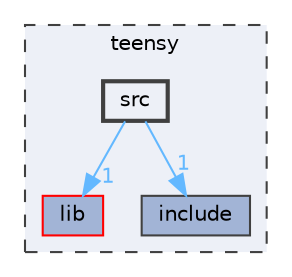 digraph "C:/Users/Howne/Documents/ESILV/DVB_CDR/teensy/src"
{
 // LATEX_PDF_SIZE
  bgcolor="transparent";
  edge [fontname=Helvetica,fontsize=10,labelfontname=Helvetica,labelfontsize=10];
  node [fontname=Helvetica,fontsize=10,shape=box,height=0.2,width=0.4];
  compound=true
  subgraph clusterdir_c23448e5a8948b173fc11b1b74e1e2d3 {
    graph [ bgcolor="#edf0f7", pencolor="grey25", label="teensy", fontname=Helvetica,fontsize=10 style="filled,dashed", URL="dir_c23448e5a8948b173fc11b1b74e1e2d3.html",tooltip=""]
  dir_2513563efe9954356fb1c502ffa171d1 [label="lib", fillcolor="#a2b4d6", color="red", style="filled", URL="dir_2513563efe9954356fb1c502ffa171d1.html",tooltip=""];
  dir_548772da9d0e2cd88f55eeca4f7830ea [label="include", fillcolor="#a2b4d6", color="grey25", style="filled", URL="dir_548772da9d0e2cd88f55eeca4f7830ea.html",tooltip=""];
  dir_8056e473de2e1837c12d357686215e94 [label="src", fillcolor="#edf0f7", color="grey25", style="filled,bold", URL="dir_8056e473de2e1837c12d357686215e94.html",tooltip=""];
  }
  dir_8056e473de2e1837c12d357686215e94->dir_2513563efe9954356fb1c502ffa171d1 [headlabel="1", labeldistance=1.5 headhref="dir_000016_000008.html" href="dir_000016_000008.html" color="steelblue1" fontcolor="steelblue1"];
  dir_8056e473de2e1837c12d357686215e94->dir_548772da9d0e2cd88f55eeca4f7830ea [headlabel="1", labeldistance=1.5 headhref="dir_000016_000003.html" href="dir_000016_000003.html" color="steelblue1" fontcolor="steelblue1"];
}
